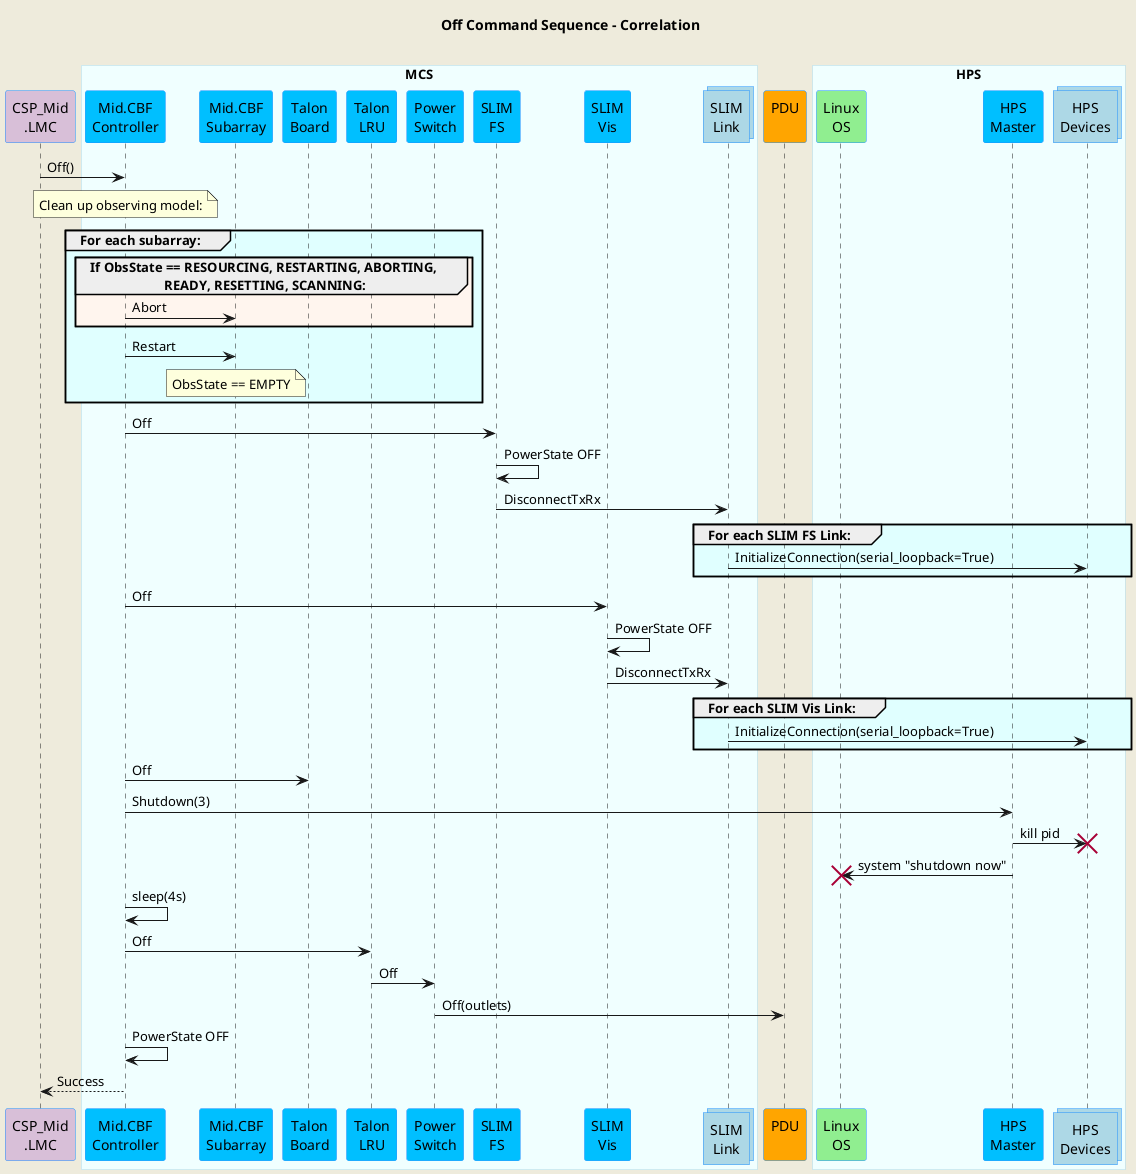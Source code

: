 @startuml
'https://plantuml.com/sequence-diagram
skinparam backgroundColor #EEEBDC
skinparam sequence {
ParticipantBorderColor DodgerBlue
ParticipantBackgroundColor DeepSkyBlue
ActorBorderColor DarkGreen
ActorBackgroundColor Green
BoxBorderColor LightBlue
BoxBackgroundColor #F0FFFF
}
skinparam collections {
  BackGroundColor LightBlue
  BorderColor DodgerBlue
}
skinparam database {
  BackgroundColor LightGreen
  BorderColor DarkGreen
}
title Off Command Sequence - Correlation\n
participant "CSP_Mid\n.LMC" as lmc #Thistle
box "MCS"
participant "Mid.CBF\nController" as controller
participant "Mid.CBF\nSubarray" as subarray
participant "Talon\nBoard" as talon_board
participant "Talon\nLRU" as lru
participant "Power\nSwitch" as switch
participant "SLIM\nFS" as slim_fs
participant "SLIM\nVis" as slim_vis
collections "SLIM\nLink" as slimlink
end box
participant "PDU\n" as pdu #Orange
box "HPS"
participant "Linux\nOS" as os #LightGreen
participant "HPS\nMaster" as hpsmaster
collections "HPS\nDevices" as hpsdevices
end box

lmc -> controller : Off()

note over controller         : Clean up observing model:


group #LightCyan For each subarray:
group #SeaShell If ObsState == RESOURCING, RESTARTING, ABORTING,\n                      READY, RESETTING, SCANNING:
controller -> subarray   : Abort
end

controller -> subarray   : Restart
note over subarray       : ObsState == EMPTY
end loop

controller ->  slim_fs       : Off
slim_fs    ->  slim_fs       : PowerState OFF
slim_fs    ->  slimlink      : DisconnectTxRx

group #LightCyan For each SLIM FS Link:
slimlink   ->  hpsdevices    : InitializeConnection(serial_loopback=True)
end 

controller ->  slim_vis      : Off
slim_vis   ->  slim_vis      : PowerState OFF
slim_vis   ->  slimlink      : DisconnectTxRx

group #LightCyan For each SLIM Vis Link:
slimlink   ->  hpsdevices    : InitializeConnection(serial_loopback=True)
end

controller ->  talon_board   : Off
controller ->  hpsmaster     : Shutdown(3)
hpsmaster  ->  hpsdevices !! : kill pid
hpsmaster  ->  os !!         : system "shutdown now"
controller ->  controller    : sleep(4s)

controller ->  lru           : Off
lru        ->  switch        : Off
switch     ->  pdu           : Off(outlets)

controller ->  controller    : PowerState OFF
lmc       <--  controller    : Success

@enduml